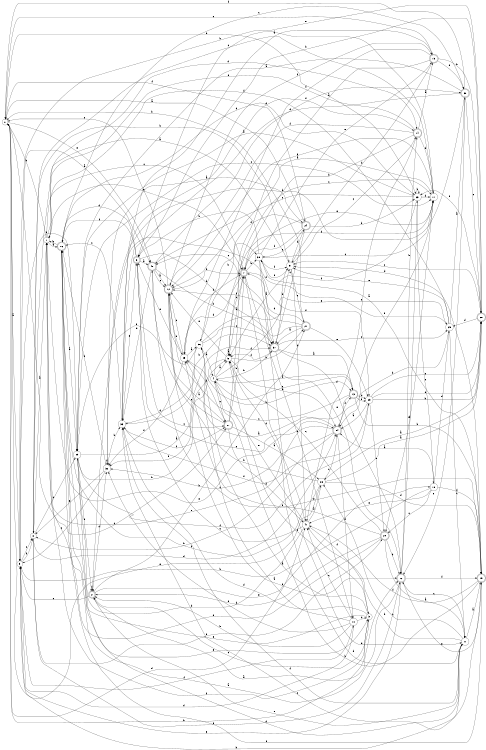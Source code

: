 digraph n34_6 {
__start0 [label="" shape="none"];

rankdir=LR;
size="8,5";

s0 [style="filled", color="black", fillcolor="white" shape="circle", label="0"];
s1 [style="filled", color="black", fillcolor="white" shape="circle", label="1"];
s2 [style="rounded,filled", color="black", fillcolor="white" shape="doublecircle", label="2"];
s3 [style="filled", color="black", fillcolor="white" shape="circle", label="3"];
s4 [style="filled", color="black", fillcolor="white" shape="circle", label="4"];
s5 [style="filled", color="black", fillcolor="white" shape="circle", label="5"];
s6 [style="rounded,filled", color="black", fillcolor="white" shape="doublecircle", label="6"];
s7 [style="rounded,filled", color="black", fillcolor="white" shape="doublecircle", label="7"];
s8 [style="filled", color="black", fillcolor="white" shape="circle", label="8"];
s9 [style="filled", color="black", fillcolor="white" shape="circle", label="9"];
s10 [style="filled", color="black", fillcolor="white" shape="circle", label="10"];
s11 [style="filled", color="black", fillcolor="white" shape="circle", label="11"];
s12 [style="rounded,filled", color="black", fillcolor="white" shape="doublecircle", label="12"];
s13 [style="rounded,filled", color="black", fillcolor="white" shape="doublecircle", label="13"];
s14 [style="rounded,filled", color="black", fillcolor="white" shape="doublecircle", label="14"];
s15 [style="rounded,filled", color="black", fillcolor="white" shape="doublecircle", label="15"];
s16 [style="rounded,filled", color="black", fillcolor="white" shape="doublecircle", label="16"];
s17 [style="filled", color="black", fillcolor="white" shape="circle", label="17"];
s18 [style="filled", color="black", fillcolor="white" shape="circle", label="18"];
s19 [style="rounded,filled", color="black", fillcolor="white" shape="doublecircle", label="19"];
s20 [style="rounded,filled", color="black", fillcolor="white" shape="doublecircle", label="20"];
s21 [style="rounded,filled", color="black", fillcolor="white" shape="doublecircle", label="21"];
s22 [style="rounded,filled", color="black", fillcolor="white" shape="doublecircle", label="22"];
s23 [style="filled", color="black", fillcolor="white" shape="circle", label="23"];
s24 [style="rounded,filled", color="black", fillcolor="white" shape="doublecircle", label="24"];
s25 [style="filled", color="black", fillcolor="white" shape="circle", label="25"];
s26 [style="filled", color="black", fillcolor="white" shape="circle", label="26"];
s27 [style="rounded,filled", color="black", fillcolor="white" shape="doublecircle", label="27"];
s28 [style="rounded,filled", color="black", fillcolor="white" shape="doublecircle", label="28"];
s29 [style="filled", color="black", fillcolor="white" shape="circle", label="29"];
s30 [style="rounded,filled", color="black", fillcolor="white" shape="doublecircle", label="30"];
s31 [style="filled", color="black", fillcolor="white" shape="circle", label="31"];
s32 [style="filled", color="black", fillcolor="white" shape="circle", label="32"];
s33 [style="filled", color="black", fillcolor="white" shape="circle", label="33"];
s34 [style="rounded,filled", color="black", fillcolor="white" shape="doublecircle", label="34"];
s35 [style="filled", color="black", fillcolor="white" shape="circle", label="35"];
s36 [style="filled", color="black", fillcolor="white" shape="circle", label="36"];
s37 [style="rounded,filled", color="black", fillcolor="white" shape="doublecircle", label="37"];
s38 [style="filled", color="black", fillcolor="white" shape="circle", label="38"];
s39 [style="filled", color="black", fillcolor="white" shape="circle", label="39"];
s40 [style="rounded,filled", color="black", fillcolor="white" shape="doublecircle", label="40"];
s41 [style="filled", color="black", fillcolor="white" shape="circle", label="41"];
s0 -> s9 [label="a"];
s0 -> s23 [label="b"];
s0 -> s27 [label="c"];
s0 -> s41 [label="d"];
s0 -> s40 [label="e"];
s0 -> s24 [label="f"];
s1 -> s16 [label="a"];
s1 -> s0 [label="b"];
s1 -> s7 [label="c"];
s1 -> s14 [label="d"];
s1 -> s7 [label="e"];
s1 -> s3 [label="f"];
s2 -> s22 [label="a"];
s2 -> s21 [label="b"];
s2 -> s9 [label="c"];
s2 -> s32 [label="d"];
s2 -> s18 [label="e"];
s2 -> s2 [label="f"];
s3 -> s36 [label="a"];
s3 -> s0 [label="b"];
s3 -> s2 [label="c"];
s3 -> s33 [label="d"];
s3 -> s16 [label="e"];
s3 -> s5 [label="f"];
s4 -> s5 [label="a"];
s4 -> s37 [label="b"];
s4 -> s27 [label="c"];
s4 -> s17 [label="d"];
s4 -> s13 [label="e"];
s4 -> s31 [label="f"];
s5 -> s5 [label="a"];
s5 -> s21 [label="b"];
s5 -> s7 [label="c"];
s5 -> s34 [label="d"];
s5 -> s12 [label="e"];
s5 -> s32 [label="f"];
s6 -> s40 [label="a"];
s6 -> s37 [label="b"];
s6 -> s27 [label="c"];
s6 -> s16 [label="d"];
s6 -> s34 [label="e"];
s6 -> s16 [label="f"];
s7 -> s5 [label="a"];
s7 -> s38 [label="b"];
s7 -> s10 [label="c"];
s7 -> s35 [label="d"];
s7 -> s17 [label="e"];
s7 -> s29 [label="f"];
s8 -> s1 [label="a"];
s8 -> s31 [label="b"];
s8 -> s39 [label="c"];
s8 -> s34 [label="d"];
s8 -> s20 [label="e"];
s8 -> s22 [label="f"];
s9 -> s40 [label="a"];
s9 -> s11 [label="b"];
s9 -> s8 [label="c"];
s9 -> s10 [label="d"];
s9 -> s39 [label="e"];
s9 -> s8 [label="f"];
s10 -> s36 [label="a"];
s10 -> s2 [label="b"];
s10 -> s41 [label="c"];
s10 -> s3 [label="d"];
s10 -> s32 [label="e"];
s10 -> s9 [label="f"];
s11 -> s19 [label="a"];
s11 -> s41 [label="b"];
s11 -> s26 [label="c"];
s11 -> s7 [label="d"];
s11 -> s2 [label="e"];
s11 -> s33 [label="f"];
s12 -> s27 [label="a"];
s12 -> s7 [label="b"];
s12 -> s0 [label="c"];
s12 -> s35 [label="d"];
s12 -> s22 [label="e"];
s12 -> s15 [label="f"];
s13 -> s4 [label="a"];
s13 -> s19 [label="b"];
s13 -> s12 [label="c"];
s13 -> s29 [label="d"];
s13 -> s1 [label="e"];
s13 -> s29 [label="f"];
s14 -> s15 [label="a"];
s14 -> s7 [label="b"];
s14 -> s41 [label="c"];
s14 -> s17 [label="d"];
s14 -> s1 [label="e"];
s14 -> s12 [label="f"];
s15 -> s5 [label="a"];
s15 -> s28 [label="b"];
s15 -> s0 [label="c"];
s15 -> s31 [label="d"];
s15 -> s30 [label="e"];
s15 -> s35 [label="f"];
s16 -> s39 [label="a"];
s16 -> s1 [label="b"];
s16 -> s30 [label="c"];
s16 -> s23 [label="d"];
s16 -> s3 [label="e"];
s16 -> s19 [label="f"];
s17 -> s12 [label="a"];
s17 -> s9 [label="b"];
s17 -> s8 [label="c"];
s17 -> s20 [label="d"];
s17 -> s12 [label="e"];
s17 -> s34 [label="f"];
s18 -> s34 [label="a"];
s18 -> s9 [label="b"];
s18 -> s20 [label="c"];
s18 -> s25 [label="d"];
s18 -> s41 [label="e"];
s18 -> s19 [label="f"];
s19 -> s38 [label="a"];
s19 -> s4 [label="b"];
s19 -> s33 [label="c"];
s19 -> s31 [label="d"];
s19 -> s22 [label="e"];
s19 -> s41 [label="f"];
s20 -> s11 [label="a"];
s20 -> s22 [label="b"];
s20 -> s5 [label="c"];
s20 -> s2 [label="d"];
s20 -> s1 [label="e"];
s20 -> s35 [label="f"];
s21 -> s37 [label="a"];
s21 -> s0 [label="b"];
s21 -> s40 [label="c"];
s21 -> s7 [label="d"];
s21 -> s29 [label="e"];
s21 -> s12 [label="f"];
s22 -> s16 [label="a"];
s22 -> s14 [label="b"];
s22 -> s11 [label="c"];
s22 -> s23 [label="d"];
s22 -> s9 [label="e"];
s22 -> s19 [label="f"];
s23 -> s39 [label="a"];
s23 -> s23 [label="b"];
s23 -> s40 [label="c"];
s23 -> s17 [label="d"];
s23 -> s18 [label="e"];
s23 -> s5 [label="f"];
s24 -> s0 [label="a"];
s24 -> s23 [label="b"];
s24 -> s37 [label="c"];
s24 -> s36 [label="d"];
s24 -> s38 [label="e"];
s24 -> s7 [label="f"];
s25 -> s30 [label="a"];
s25 -> s34 [label="b"];
s25 -> s11 [label="c"];
s25 -> s2 [label="d"];
s25 -> s31 [label="e"];
s25 -> s1 [label="f"];
s26 -> s28 [label="a"];
s26 -> s12 [label="b"];
s26 -> s34 [label="c"];
s26 -> s19 [label="d"];
s26 -> s0 [label="e"];
s26 -> s16 [label="f"];
s27 -> s26 [label="a"];
s27 -> s7 [label="b"];
s27 -> s17 [label="c"];
s27 -> s41 [label="d"];
s27 -> s40 [label="e"];
s27 -> s35 [label="f"];
s28 -> s26 [label="a"];
s28 -> s6 [label="b"];
s28 -> s31 [label="c"];
s28 -> s25 [label="d"];
s28 -> s6 [label="e"];
s28 -> s23 [label="f"];
s29 -> s34 [label="a"];
s29 -> s28 [label="b"];
s29 -> s28 [label="c"];
s29 -> s28 [label="d"];
s29 -> s20 [label="e"];
s29 -> s33 [label="f"];
s30 -> s39 [label="a"];
s30 -> s32 [label="b"];
s30 -> s28 [label="c"];
s30 -> s33 [label="d"];
s30 -> s22 [label="e"];
s30 -> s0 [label="f"];
s31 -> s8 [label="a"];
s31 -> s24 [label="b"];
s31 -> s14 [label="c"];
s31 -> s41 [label="d"];
s31 -> s21 [label="e"];
s31 -> s38 [label="f"];
s32 -> s24 [label="a"];
s32 -> s33 [label="b"];
s32 -> s9 [label="c"];
s32 -> s16 [label="d"];
s32 -> s8 [label="e"];
s32 -> s32 [label="f"];
s33 -> s15 [label="a"];
s33 -> s37 [label="b"];
s33 -> s16 [label="c"];
s33 -> s14 [label="d"];
s33 -> s6 [label="e"];
s33 -> s27 [label="f"];
s34 -> s35 [label="a"];
s34 -> s8 [label="b"];
s34 -> s32 [label="c"];
s34 -> s10 [label="d"];
s34 -> s1 [label="e"];
s34 -> s13 [label="f"];
s35 -> s36 [label="a"];
s35 -> s13 [label="b"];
s35 -> s12 [label="c"];
s35 -> s7 [label="d"];
s35 -> s6 [label="e"];
s35 -> s32 [label="f"];
s36 -> s4 [label="a"];
s36 -> s38 [label="b"];
s36 -> s37 [label="c"];
s36 -> s33 [label="d"];
s36 -> s25 [label="e"];
s36 -> s39 [label="f"];
s37 -> s13 [label="a"];
s37 -> s31 [label="b"];
s37 -> s25 [label="c"];
s37 -> s22 [label="d"];
s37 -> s22 [label="e"];
s37 -> s5 [label="f"];
s38 -> s37 [label="a"];
s38 -> s6 [label="b"];
s38 -> s17 [label="c"];
s38 -> s11 [label="d"];
s38 -> s15 [label="e"];
s38 -> s31 [label="f"];
s39 -> s37 [label="a"];
s39 -> s5 [label="b"];
s39 -> s17 [label="c"];
s39 -> s11 [label="d"];
s39 -> s2 [label="e"];
s39 -> s29 [label="f"];
s40 -> s12 [label="a"];
s40 -> s37 [label="b"];
s40 -> s12 [label="c"];
s40 -> s33 [label="d"];
s40 -> s19 [label="e"];
s40 -> s30 [label="f"];
s41 -> s26 [label="a"];
s41 -> s39 [label="b"];
s41 -> s6 [label="c"];
s41 -> s5 [label="d"];
s41 -> s4 [label="e"];
s41 -> s3 [label="f"];

}
